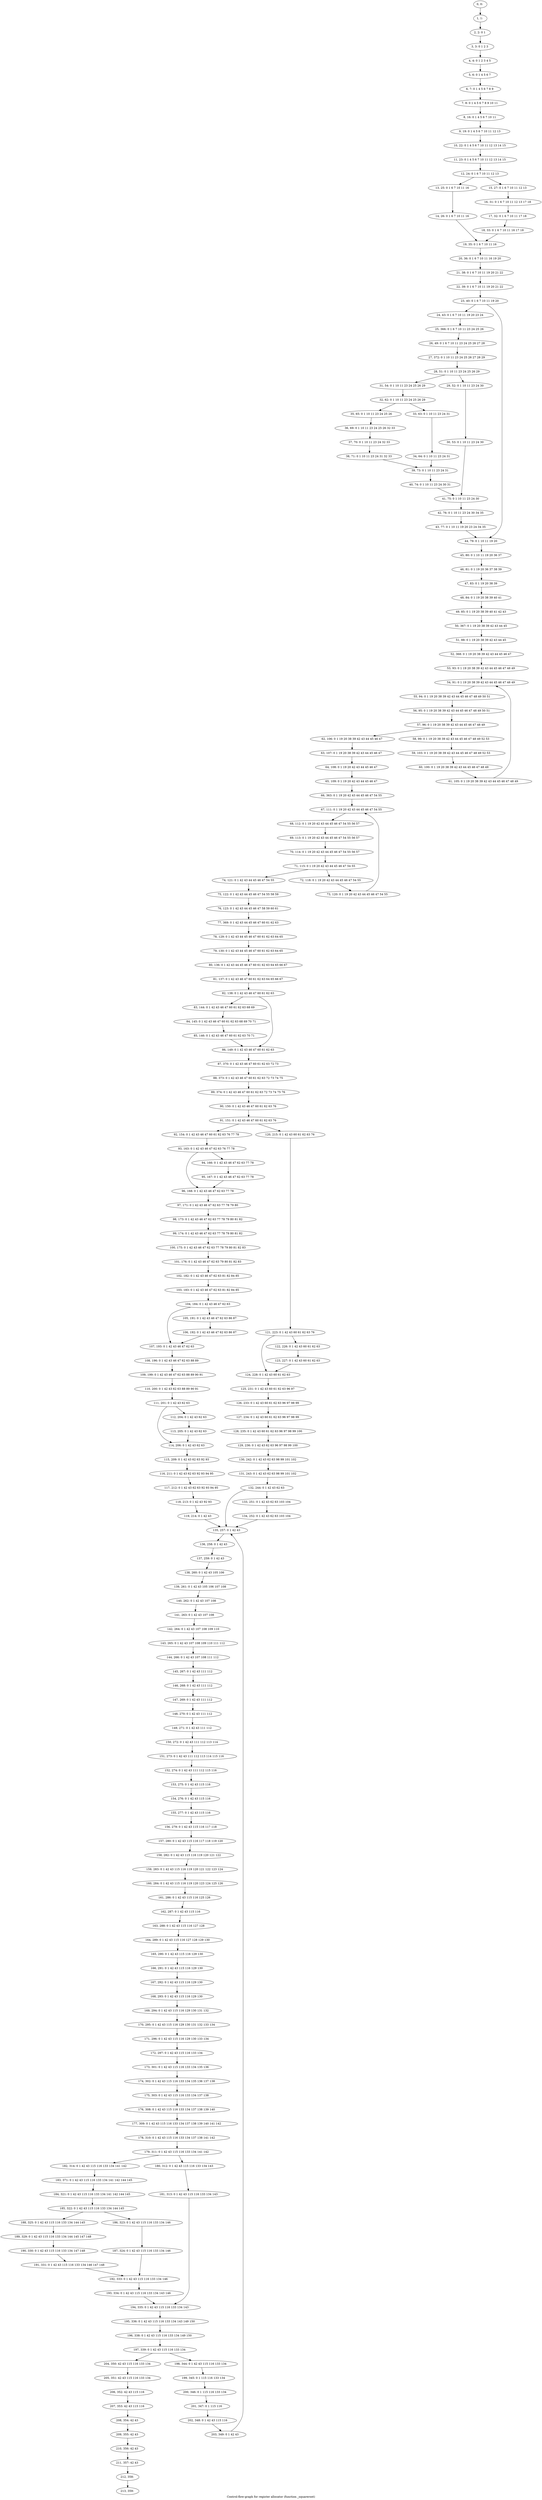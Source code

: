digraph G {
graph [label="Control-flow-graph for register allocator (function _squareroot)"]
0[label="0, 0: "];
1[label="1, 1: "];
2[label="2, 2: 0 1 "];
3[label="3, 3: 0 1 2 3 "];
4[label="4, 4: 0 1 2 3 4 5 "];
5[label="5, 6: 0 1 4 5 6 7 "];
6[label="6, 7: 0 1 4 5 6 7 8 9 "];
7[label="7, 8: 0 1 4 5 6 7 8 9 10 11 "];
8[label="8, 16: 0 1 4 5 6 7 10 11 "];
9[label="9, 19: 0 1 4 5 6 7 10 11 12 13 "];
10[label="10, 22: 0 1 4 5 6 7 10 11 12 13 14 15 "];
11[label="11, 23: 0 1 4 5 6 7 10 11 12 13 14 15 "];
12[label="12, 24: 0 1 6 7 10 11 12 13 "];
13[label="13, 25: 0 1 6 7 10 11 16 "];
14[label="14, 26: 0 1 6 7 10 11 16 "];
15[label="15, 27: 0 1 6 7 10 11 12 13 "];
16[label="16, 31: 0 1 6 7 10 11 12 13 17 18 "];
17[label="17, 32: 0 1 6 7 10 11 17 18 "];
18[label="18, 33: 0 1 6 7 10 11 16 17 18 "];
19[label="19, 35: 0 1 6 7 10 11 16 "];
20[label="20, 36: 0 1 6 7 10 11 16 19 20 "];
21[label="21, 38: 0 1 6 7 10 11 19 20 21 22 "];
22[label="22, 39: 0 1 6 7 10 11 19 20 21 22 "];
23[label="23, 40: 0 1 6 7 10 11 19 20 "];
24[label="24, 43: 0 1 6 7 10 11 19 20 23 24 "];
25[label="25, 366: 0 1 6 7 10 11 23 24 25 26 "];
26[label="26, 49: 0 1 6 7 10 11 23 24 25 26 27 28 "];
27[label="27, 372: 0 1 10 11 23 24 25 26 27 28 29 "];
28[label="28, 51: 0 1 10 11 23 24 25 26 29 "];
29[label="29, 52: 0 1 10 11 23 24 30 "];
30[label="30, 53: 0 1 10 11 23 24 30 "];
31[label="31, 54: 0 1 10 11 23 24 25 26 29 "];
32[label="32, 62: 0 1 10 11 23 24 25 26 29 "];
33[label="33, 63: 0 1 10 11 23 24 31 "];
34[label="34, 64: 0 1 10 11 23 24 31 "];
35[label="35, 65: 0 1 10 11 23 24 25 26 "];
36[label="36, 69: 0 1 10 11 23 24 25 26 32 33 "];
37[label="37, 70: 0 1 10 11 23 24 32 33 "];
38[label="38, 71: 0 1 10 11 23 24 31 32 33 "];
39[label="39, 73: 0 1 10 11 23 24 31 "];
40[label="40, 74: 0 1 10 11 23 24 30 31 "];
41[label="41, 75: 0 1 10 11 23 24 30 "];
42[label="42, 76: 0 1 10 11 23 24 30 34 35 "];
43[label="43, 77: 0 1 10 11 19 20 23 24 34 35 "];
44[label="44, 79: 0 1 10 11 19 20 "];
45[label="45, 80: 0 1 10 11 19 20 36 37 "];
46[label="46, 81: 0 1 19 20 36 37 38 39 "];
47[label="47, 83: 0 1 19 20 38 39 "];
48[label="48, 84: 0 1 19 20 38 39 40 41 "];
49[label="49, 85: 0 1 19 20 38 39 40 41 42 43 "];
50[label="50, 367: 0 1 19 20 38 39 42 43 44 45 "];
51[label="51, 88: 0 1 19 20 38 39 42 43 44 45 "];
52[label="52, 368: 0 1 19 20 38 39 42 43 44 45 46 47 "];
53[label="53, 93: 0 1 19 20 38 39 42 43 44 45 46 47 48 49 "];
54[label="54, 91: 0 1 19 20 38 39 42 43 44 45 46 47 48 49 "];
55[label="55, 94: 0 1 19 20 38 39 42 43 44 45 46 47 48 49 50 51 "];
56[label="56, 95: 0 1 19 20 38 39 42 43 44 45 46 47 48 49 50 51 "];
57[label="57, 96: 0 1 19 20 38 39 42 43 44 45 46 47 48 49 "];
58[label="58, 99: 0 1 19 20 38 39 42 43 44 45 46 47 48 49 52 53 "];
59[label="59, 103: 0 1 19 20 38 39 42 43 44 45 46 47 48 49 52 53 "];
60[label="60, 100: 0 1 19 20 38 39 42 43 44 45 46 47 48 49 "];
61[label="61, 105: 0 1 19 20 38 39 42 43 44 45 46 47 48 49 "];
62[label="62, 106: 0 1 19 20 38 39 42 43 44 45 46 47 "];
63[label="63, 107: 0 1 19 20 38 39 42 43 44 45 46 47 "];
64[label="64, 108: 0 1 19 20 42 43 44 45 46 47 "];
65[label="65, 109: 0 1 19 20 42 43 44 45 46 47 "];
66[label="66, 363: 0 1 19 20 42 43 44 45 46 47 54 55 "];
67[label="67, 111: 0 1 19 20 42 43 44 45 46 47 54 55 "];
68[label="68, 112: 0 1 19 20 42 43 44 45 46 47 54 55 56 57 "];
69[label="69, 113: 0 1 19 20 42 43 44 45 46 47 54 55 56 57 "];
70[label="70, 114: 0 1 19 20 42 43 44 45 46 47 54 55 56 57 "];
71[label="71, 115: 0 1 19 20 42 43 44 45 46 47 54 55 "];
72[label="72, 118: 0 1 19 20 42 43 44 45 46 47 54 55 "];
73[label="73, 120: 0 1 19 20 42 43 44 45 46 47 54 55 "];
74[label="74, 121: 0 1 42 43 44 45 46 47 54 55 "];
75[label="75, 122: 0 1 42 43 44 45 46 47 54 55 58 59 "];
76[label="76, 123: 0 1 42 43 44 45 46 47 58 59 60 61 "];
77[label="77, 369: 0 1 42 43 44 45 46 47 60 61 62 63 "];
78[label="78, 129: 0 1 42 43 44 45 46 47 60 61 62 63 64 65 "];
79[label="79, 130: 0 1 42 43 44 45 46 47 60 61 62 63 64 65 "];
80[label="80, 136: 0 1 42 43 44 45 46 47 60 61 62 63 64 65 66 67 "];
81[label="81, 137: 0 1 42 43 46 47 60 61 62 63 64 65 66 67 "];
82[label="82, 138: 0 1 42 43 46 47 60 61 62 63 "];
83[label="83, 144: 0 1 42 43 46 47 60 61 62 63 68 69 "];
84[label="84, 145: 0 1 42 43 46 47 60 61 62 63 68 69 70 71 "];
85[label="85, 146: 0 1 42 43 46 47 60 61 62 63 70 71 "];
86[label="86, 149: 0 1 42 43 46 47 60 61 62 63 "];
87[label="87, 370: 0 1 42 43 46 47 60 61 62 63 72 73 "];
88[label="88, 373: 0 1 42 43 46 47 60 61 62 63 72 73 74 75 "];
89[label="89, 374: 0 1 42 43 46 47 60 61 62 63 72 73 74 75 76 "];
90[label="90, 150: 0 1 42 43 46 47 60 61 62 63 76 "];
91[label="91, 151: 0 1 42 43 46 47 60 61 62 63 76 "];
92[label="92, 154: 0 1 42 43 46 47 60 61 62 63 76 77 78 "];
93[label="93, 163: 0 1 42 43 46 47 62 63 76 77 78 "];
94[label="94, 166: 0 1 42 43 46 47 62 63 77 78 "];
95[label="95, 167: 0 1 42 43 46 47 62 63 77 78 "];
96[label="96, 168: 0 1 42 43 46 47 62 63 77 78 "];
97[label="97, 171: 0 1 42 43 46 47 62 63 77 78 79 80 "];
98[label="98, 173: 0 1 42 43 46 47 62 63 77 78 79 80 81 82 "];
99[label="99, 174: 0 1 42 43 46 47 62 63 77 78 79 80 81 82 "];
100[label="100, 175: 0 1 42 43 46 47 62 63 77 78 79 80 81 82 83 "];
101[label="101, 176: 0 1 42 43 46 47 62 63 79 80 81 82 83 "];
102[label="102, 182: 0 1 42 43 46 47 62 63 81 82 84 85 "];
103[label="103, 183: 0 1 42 43 46 47 62 63 81 82 84 85 "];
104[label="104, 184: 0 1 42 43 46 47 62 63 "];
105[label="105, 191: 0 1 42 43 46 47 62 63 86 87 "];
106[label="106, 192: 0 1 42 43 46 47 62 63 86 87 "];
107[label="107, 193: 0 1 42 43 46 47 62 63 "];
108[label="108, 196: 0 1 42 43 46 47 62 63 88 89 "];
109[label="109, 199: 0 1 42 43 46 47 62 63 88 89 90 91 "];
110[label="110, 200: 0 1 42 43 62 63 88 89 90 91 "];
111[label="111, 201: 0 1 42 43 62 63 "];
112[label="112, 204: 0 1 42 43 62 63 "];
113[label="113, 205: 0 1 42 43 62 63 "];
114[label="114, 206: 0 1 42 43 62 63 "];
115[label="115, 209: 0 1 42 43 62 63 92 93 "];
116[label="116, 211: 0 1 42 43 62 63 92 93 94 95 "];
117[label="117, 212: 0 1 42 43 62 63 92 93 94 95 "];
118[label="118, 213: 0 1 42 43 92 93 "];
119[label="119, 214: 0 1 42 43 "];
120[label="120, 215: 0 1 42 43 60 61 62 63 76 "];
121[label="121, 223: 0 1 42 43 60 61 62 63 76 "];
122[label="122, 226: 0 1 42 43 60 61 62 63 "];
123[label="123, 227: 0 1 42 43 60 61 62 63 "];
124[label="124, 228: 0 1 42 43 60 61 62 63 "];
125[label="125, 231: 0 1 42 43 60 61 62 63 96 97 "];
126[label="126, 233: 0 1 42 43 60 61 62 63 96 97 98 99 "];
127[label="127, 234: 0 1 42 43 60 61 62 63 96 97 98 99 "];
128[label="128, 235: 0 1 42 43 60 61 62 63 96 97 98 99 100 "];
129[label="129, 236: 0 1 42 43 62 63 96 97 98 99 100 "];
130[label="130, 242: 0 1 42 43 62 63 98 99 101 102 "];
131[label="131, 243: 0 1 42 43 62 63 98 99 101 102 "];
132[label="132, 244: 0 1 42 43 62 63 "];
133[label="133, 251: 0 1 42 43 62 63 103 104 "];
134[label="134, 252: 0 1 42 43 62 63 103 104 "];
135[label="135, 257: 0 1 42 43 "];
136[label="136, 258: 0 1 42 43 "];
137[label="137, 259: 0 1 42 43 "];
138[label="138, 260: 0 1 42 43 105 106 "];
139[label="139, 261: 0 1 42 43 105 106 107 108 "];
140[label="140, 262: 0 1 42 43 107 108 "];
141[label="141, 263: 0 1 42 43 107 108 "];
142[label="142, 264: 0 1 42 43 107 108 109 110 "];
143[label="143, 265: 0 1 42 43 107 108 109 110 111 112 "];
144[label="144, 266: 0 1 42 43 107 108 111 112 "];
145[label="145, 267: 0 1 42 43 111 112 "];
146[label="146, 268: 0 1 42 43 111 112 "];
147[label="147, 269: 0 1 42 43 111 112 "];
148[label="148, 270: 0 1 42 43 111 112 "];
149[label="149, 271: 0 1 42 43 111 112 "];
150[label="150, 272: 0 1 42 43 111 112 113 114 "];
151[label="151, 273: 0 1 42 43 111 112 113 114 115 116 "];
152[label="152, 274: 0 1 42 43 111 112 115 116 "];
153[label="153, 275: 0 1 42 43 115 116 "];
154[label="154, 276: 0 1 42 43 115 116 "];
155[label="155, 277: 0 1 42 43 115 116 "];
156[label="156, 279: 0 1 42 43 115 116 117 118 "];
157[label="157, 280: 0 1 42 43 115 116 117 118 119 120 "];
158[label="158, 282: 0 1 42 43 115 116 119 120 121 122 "];
159[label="159, 283: 0 1 42 43 115 116 119 120 121 122 123 124 "];
160[label="160, 284: 0 1 42 43 115 116 119 120 123 124 125 126 "];
161[label="161, 286: 0 1 42 43 115 116 125 126 "];
162[label="162, 287: 0 1 42 43 115 116 "];
163[label="163, 288: 0 1 42 43 115 116 127 128 "];
164[label="164, 289: 0 1 42 43 115 116 127 128 129 130 "];
165[label="165, 290: 0 1 42 43 115 116 129 130 "];
166[label="166, 291: 0 1 42 43 115 116 129 130 "];
167[label="167, 292: 0 1 42 43 115 116 129 130 "];
168[label="168, 293: 0 1 42 43 115 116 129 130 "];
169[label="169, 294: 0 1 42 43 115 116 129 130 131 132 "];
170[label="170, 295: 0 1 42 43 115 116 129 130 131 132 133 134 "];
171[label="171, 296: 0 1 42 43 115 116 129 130 133 134 "];
172[label="172, 297: 0 1 42 43 115 116 133 134 "];
173[label="173, 301: 0 1 42 43 115 116 133 134 135 136 "];
174[label="174, 302: 0 1 42 43 115 116 133 134 135 136 137 138 "];
175[label="175, 303: 0 1 42 43 115 116 133 134 137 138 "];
176[label="176, 308: 0 1 42 43 115 116 133 134 137 138 139 140 "];
177[label="177, 309: 0 1 42 43 115 116 133 134 137 138 139 140 141 142 "];
178[label="178, 310: 0 1 42 43 115 116 133 134 137 138 141 142 "];
179[label="179, 311: 0 1 42 43 115 116 133 134 141 142 "];
180[label="180, 312: 0 1 42 43 115 116 133 134 143 "];
181[label="181, 313: 0 1 42 43 115 116 133 134 143 "];
182[label="182, 314: 0 1 42 43 115 116 133 134 141 142 "];
183[label="183, 371: 0 1 42 43 115 116 133 134 141 142 144 145 "];
184[label="184, 321: 0 1 42 43 115 116 133 134 141 142 144 145 "];
185[label="185, 322: 0 1 42 43 115 116 133 134 144 145 "];
186[label="186, 323: 0 1 42 43 115 116 133 134 146 "];
187[label="187, 324: 0 1 42 43 115 116 133 134 146 "];
188[label="188, 325: 0 1 42 43 115 116 133 134 144 145 "];
189[label="189, 329: 0 1 42 43 115 116 133 134 144 145 147 148 "];
190[label="190, 330: 0 1 42 43 115 116 133 134 147 148 "];
191[label="191, 331: 0 1 42 43 115 116 133 134 146 147 148 "];
192[label="192, 333: 0 1 42 43 115 116 133 134 146 "];
193[label="193, 334: 0 1 42 43 115 116 133 134 143 146 "];
194[label="194, 335: 0 1 42 43 115 116 133 134 143 "];
195[label="195, 336: 0 1 42 43 115 116 133 134 143 149 150 "];
196[label="196, 338: 0 1 42 43 115 116 133 134 149 150 "];
197[label="197, 339: 0 1 42 43 115 116 133 134 "];
198[label="198, 344: 0 1 42 43 115 116 133 134 "];
199[label="199, 345: 0 1 115 116 133 134 "];
200[label="200, 346: 0 1 115 116 133 134 "];
201[label="201, 347: 0 1 115 116 "];
202[label="202, 348: 0 1 42 43 115 116 "];
203[label="203, 349: 0 1 42 43 "];
204[label="204, 350: 42 43 115 116 133 134 "];
205[label="205, 351: 42 43 115 116 133 134 "];
206[label="206, 352: 42 43 115 116 "];
207[label="207, 353: 42 43 115 116 "];
208[label="208, 354: 42 43 "];
209[label="209, 355: 42 43 "];
210[label="210, 356: 42 43 "];
211[label="211, 357: 42 43 "];
212[label="212, 358: "];
213[label="213, 359: "];
0->1 ;
1->2 ;
2->3 ;
3->4 ;
4->5 ;
5->6 ;
6->7 ;
7->8 ;
8->9 ;
9->10 ;
10->11 ;
11->12 ;
12->13 ;
12->15 ;
13->14 ;
14->19 ;
15->16 ;
16->17 ;
17->18 ;
18->19 ;
19->20 ;
20->21 ;
21->22 ;
22->23 ;
23->24 ;
23->44 ;
24->25 ;
25->26 ;
26->27 ;
27->28 ;
28->29 ;
28->31 ;
29->30 ;
30->41 ;
31->32 ;
32->33 ;
32->35 ;
33->34 ;
34->39 ;
35->36 ;
36->37 ;
37->38 ;
38->39 ;
39->40 ;
40->41 ;
41->42 ;
42->43 ;
43->44 ;
44->45 ;
45->46 ;
46->47 ;
47->48 ;
48->49 ;
49->50 ;
50->51 ;
51->52 ;
52->53 ;
53->54 ;
54->55 ;
55->56 ;
56->57 ;
57->58 ;
57->62 ;
58->59 ;
59->60 ;
60->61 ;
61->54 ;
62->63 ;
63->64 ;
64->65 ;
65->66 ;
66->67 ;
67->68 ;
68->69 ;
69->70 ;
70->71 ;
71->72 ;
71->74 ;
72->73 ;
73->67 ;
74->75 ;
75->76 ;
76->77 ;
77->78 ;
78->79 ;
79->80 ;
80->81 ;
81->82 ;
82->83 ;
82->86 ;
83->84 ;
84->85 ;
85->86 ;
86->87 ;
87->88 ;
88->89 ;
89->90 ;
90->91 ;
91->92 ;
91->120 ;
92->93 ;
93->94 ;
93->96 ;
94->95 ;
95->96 ;
96->97 ;
97->98 ;
98->99 ;
99->100 ;
100->101 ;
101->102 ;
102->103 ;
103->104 ;
104->105 ;
104->107 ;
105->106 ;
106->107 ;
107->108 ;
108->109 ;
109->110 ;
110->111 ;
111->112 ;
111->114 ;
112->113 ;
113->114 ;
114->115 ;
115->116 ;
116->117 ;
117->118 ;
118->119 ;
119->135 ;
120->121 ;
121->122 ;
121->124 ;
122->123 ;
123->124 ;
124->125 ;
125->126 ;
126->127 ;
127->128 ;
128->129 ;
129->130 ;
130->131 ;
131->132 ;
132->133 ;
132->135 ;
133->134 ;
134->135 ;
135->136 ;
136->137 ;
137->138 ;
138->139 ;
139->140 ;
140->141 ;
141->142 ;
142->143 ;
143->144 ;
144->145 ;
145->146 ;
146->147 ;
147->148 ;
148->149 ;
149->150 ;
150->151 ;
151->152 ;
152->153 ;
153->154 ;
154->155 ;
155->156 ;
156->157 ;
157->158 ;
158->159 ;
159->160 ;
160->161 ;
161->162 ;
162->163 ;
163->164 ;
164->165 ;
165->166 ;
166->167 ;
167->168 ;
168->169 ;
169->170 ;
170->171 ;
171->172 ;
172->173 ;
173->174 ;
174->175 ;
175->176 ;
176->177 ;
177->178 ;
178->179 ;
179->180 ;
179->182 ;
180->181 ;
181->194 ;
182->183 ;
183->184 ;
184->185 ;
185->186 ;
185->188 ;
186->187 ;
187->192 ;
188->189 ;
189->190 ;
190->191 ;
191->192 ;
192->193 ;
193->194 ;
194->195 ;
195->196 ;
196->197 ;
197->198 ;
197->204 ;
198->199 ;
199->200 ;
200->201 ;
201->202 ;
202->203 ;
203->135 ;
204->205 ;
205->206 ;
206->207 ;
207->208 ;
208->209 ;
209->210 ;
210->211 ;
211->212 ;
212->213 ;
}
